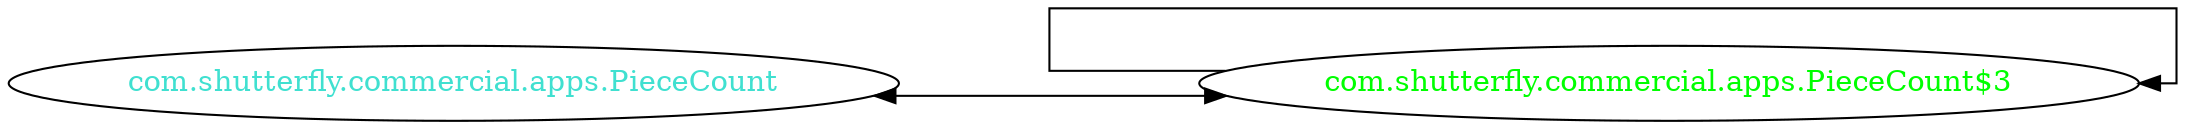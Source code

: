 digraph dependencyGraph {
 concentrate=true;
 ranksep="2.0";
 rankdir="LR"; 
 splines="ortho";
"com.shutterfly.commercial.apps.PieceCount$3" [fontcolor="red"];
"com.shutterfly.commercial.apps.PieceCount$3" [ fontcolor="green" ];
"com.shutterfly.commercial.apps.PieceCount$3"->"com.shutterfly.commercial.apps.PieceCount$3";
"com.shutterfly.commercial.apps.PieceCount" [ fontcolor="turquoise" ];
"com.shutterfly.commercial.apps.PieceCount"->"com.shutterfly.commercial.apps.PieceCount$3" [dir=both];
}